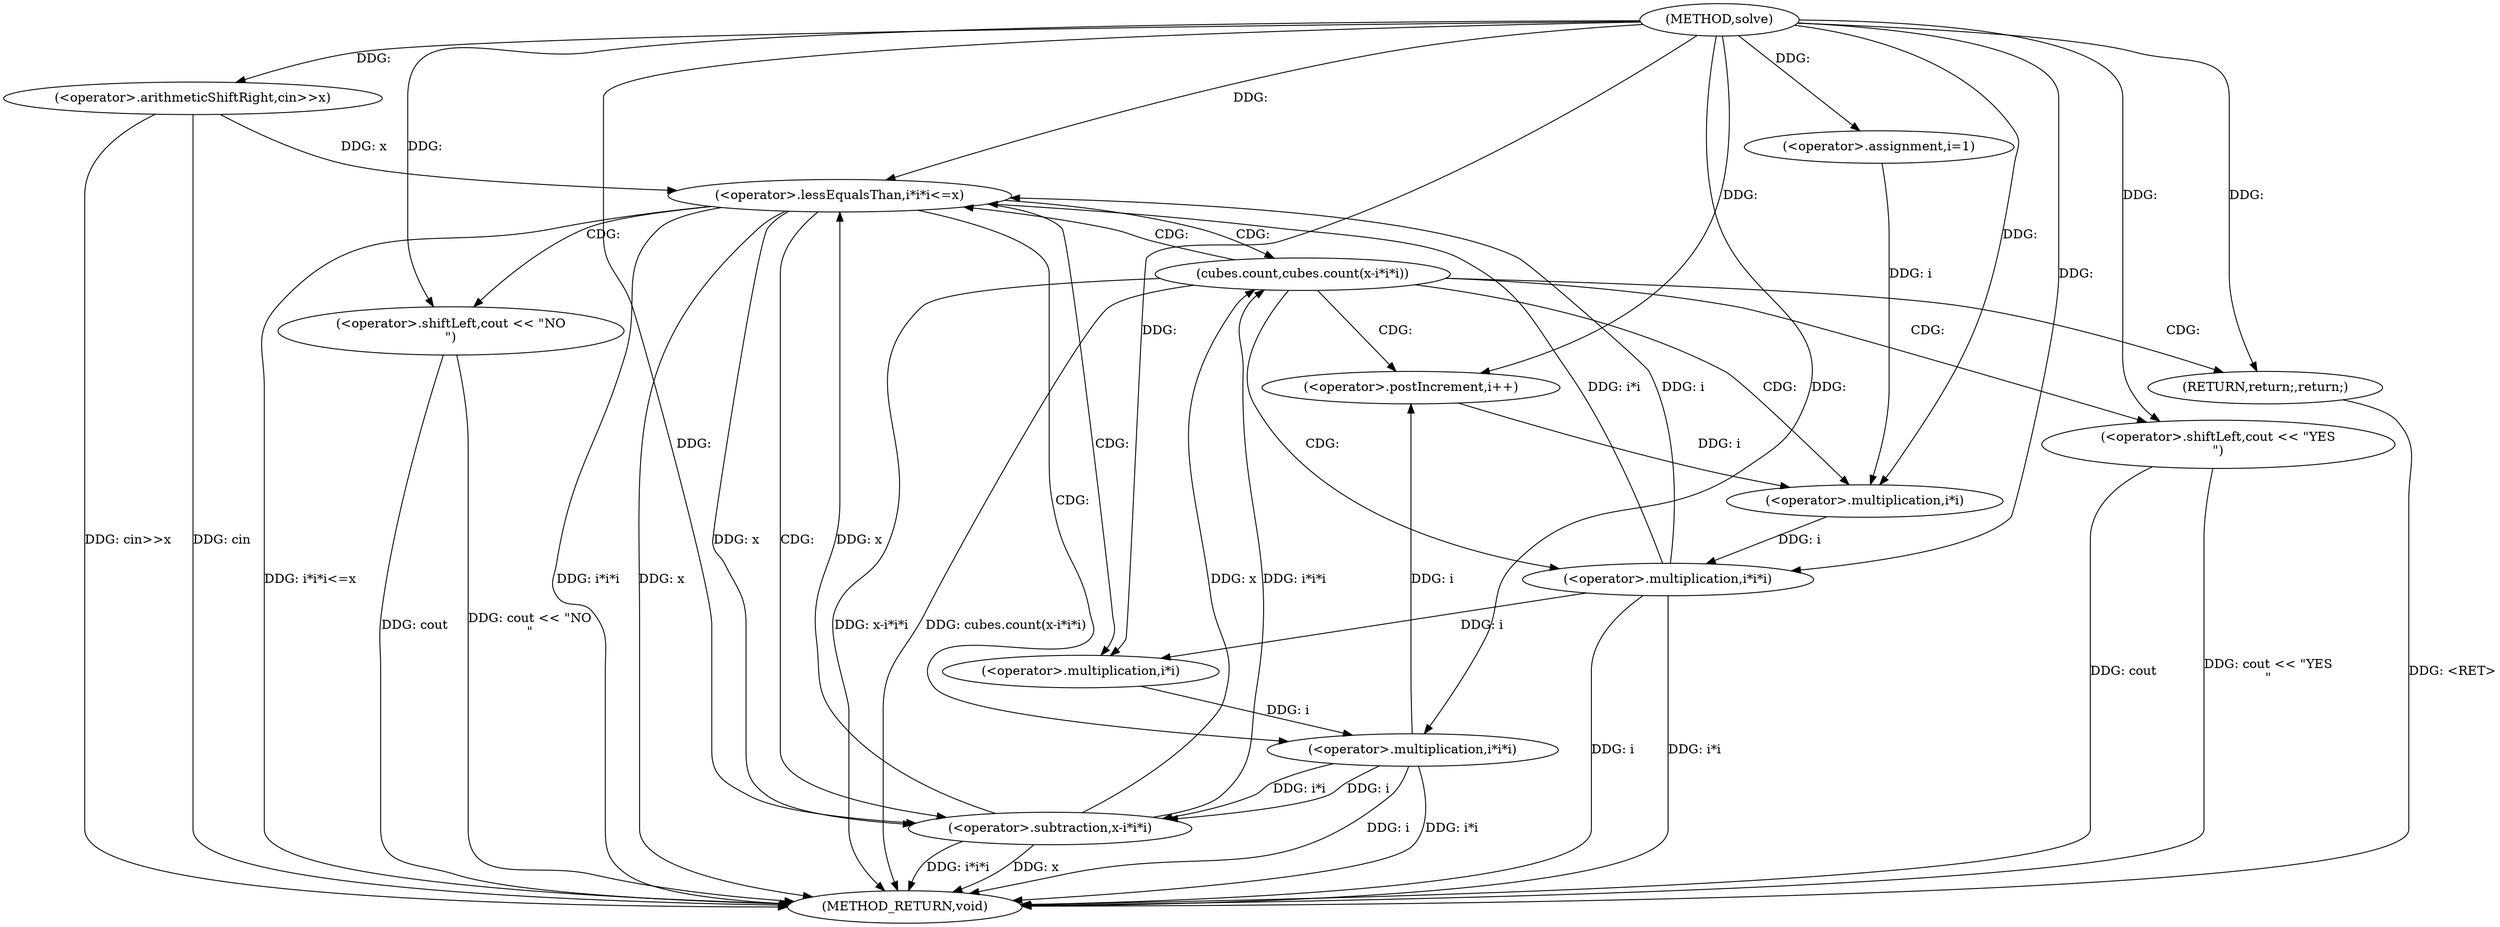digraph "solve" {  
"1000256" [label = "(METHOD,solve)" ]
"1000294" [label = "(METHOD_RETURN,void)" ]
"1000259" [label = "(<operator>.arithmeticShiftRight,cin>>x)" ]
"1000291" [label = "(<operator>.shiftLeft,cout << \"NO\n\")" ]
"1000264" [label = "(<operator>.assignment,i=1)" ]
"1000267" [label = "(<operator>.lessEqualsThan,i*i*i<=x)" ]
"1000274" [label = "(<operator>.postIncrement,i++)" ]
"1000268" [label = "(<operator>.multiplication,i*i*i)" ]
"1000278" [label = "(cubes.count,cubes.count(x-i*i*i))" ]
"1000270" [label = "(<operator>.multiplication,i*i)" ]
"1000287" [label = "(<operator>.shiftLeft,cout << \"YES\n\")" ]
"1000290" [label = "(RETURN,return;,return;)" ]
"1000279" [label = "(<operator>.subtraction,x-i*i*i)" ]
"1000281" [label = "(<operator>.multiplication,i*i*i)" ]
"1000283" [label = "(<operator>.multiplication,i*i)" ]
  "1000290" -> "1000294"  [ label = "DDG: <RET>"] 
  "1000259" -> "1000294"  [ label = "DDG: cin>>x"] 
  "1000268" -> "1000294"  [ label = "DDG: i"] 
  "1000268" -> "1000294"  [ label = "DDG: i*i"] 
  "1000267" -> "1000294"  [ label = "DDG: i*i*i"] 
  "1000267" -> "1000294"  [ label = "DDG: x"] 
  "1000267" -> "1000294"  [ label = "DDG: i*i*i<=x"] 
  "1000291" -> "1000294"  [ label = "DDG: cout"] 
  "1000291" -> "1000294"  [ label = "DDG: cout << \"NO\n\""] 
  "1000279" -> "1000294"  [ label = "DDG: x"] 
  "1000281" -> "1000294"  [ label = "DDG: i"] 
  "1000281" -> "1000294"  [ label = "DDG: i*i"] 
  "1000279" -> "1000294"  [ label = "DDG: i*i*i"] 
  "1000278" -> "1000294"  [ label = "DDG: x-i*i*i"] 
  "1000278" -> "1000294"  [ label = "DDG: cubes.count(x-i*i*i)"] 
  "1000287" -> "1000294"  [ label = "DDG: cout"] 
  "1000287" -> "1000294"  [ label = "DDG: cout << \"YES\n\""] 
  "1000259" -> "1000294"  [ label = "DDG: cin"] 
  "1000256" -> "1000259"  [ label = "DDG: "] 
  "1000256" -> "1000264"  [ label = "DDG: "] 
  "1000256" -> "1000291"  [ label = "DDG: "] 
  "1000268" -> "1000267"  [ label = "DDG: i"] 
  "1000268" -> "1000267"  [ label = "DDG: i*i"] 
  "1000259" -> "1000267"  [ label = "DDG: x"] 
  "1000279" -> "1000267"  [ label = "DDG: x"] 
  "1000256" -> "1000267"  [ label = "DDG: "] 
  "1000281" -> "1000274"  [ label = "DDG: i"] 
  "1000256" -> "1000274"  [ label = "DDG: "] 
  "1000270" -> "1000268"  [ label = "DDG: i"] 
  "1000256" -> "1000268"  [ label = "DDG: "] 
  "1000264" -> "1000270"  [ label = "DDG: i"] 
  "1000274" -> "1000270"  [ label = "DDG: i"] 
  "1000256" -> "1000270"  [ label = "DDG: "] 
  "1000279" -> "1000278"  [ label = "DDG: i*i*i"] 
  "1000279" -> "1000278"  [ label = "DDG: x"] 
  "1000256" -> "1000290"  [ label = "DDG: "] 
  "1000267" -> "1000279"  [ label = "DDG: x"] 
  "1000256" -> "1000279"  [ label = "DDG: "] 
  "1000281" -> "1000279"  [ label = "DDG: i*i"] 
  "1000281" -> "1000279"  [ label = "DDG: i"] 
  "1000256" -> "1000287"  [ label = "DDG: "] 
  "1000283" -> "1000281"  [ label = "DDG: i"] 
  "1000256" -> "1000281"  [ label = "DDG: "] 
  "1000268" -> "1000283"  [ label = "DDG: i"] 
  "1000256" -> "1000283"  [ label = "DDG: "] 
  "1000267" -> "1000283"  [ label = "CDG: "] 
  "1000267" -> "1000281"  [ label = "CDG: "] 
  "1000267" -> "1000278"  [ label = "CDG: "] 
  "1000267" -> "1000291"  [ label = "CDG: "] 
  "1000267" -> "1000279"  [ label = "CDG: "] 
  "1000278" -> "1000267"  [ label = "CDG: "] 
  "1000278" -> "1000268"  [ label = "CDG: "] 
  "1000278" -> "1000287"  [ label = "CDG: "] 
  "1000278" -> "1000290"  [ label = "CDG: "] 
  "1000278" -> "1000270"  [ label = "CDG: "] 
  "1000278" -> "1000274"  [ label = "CDG: "] 
}
